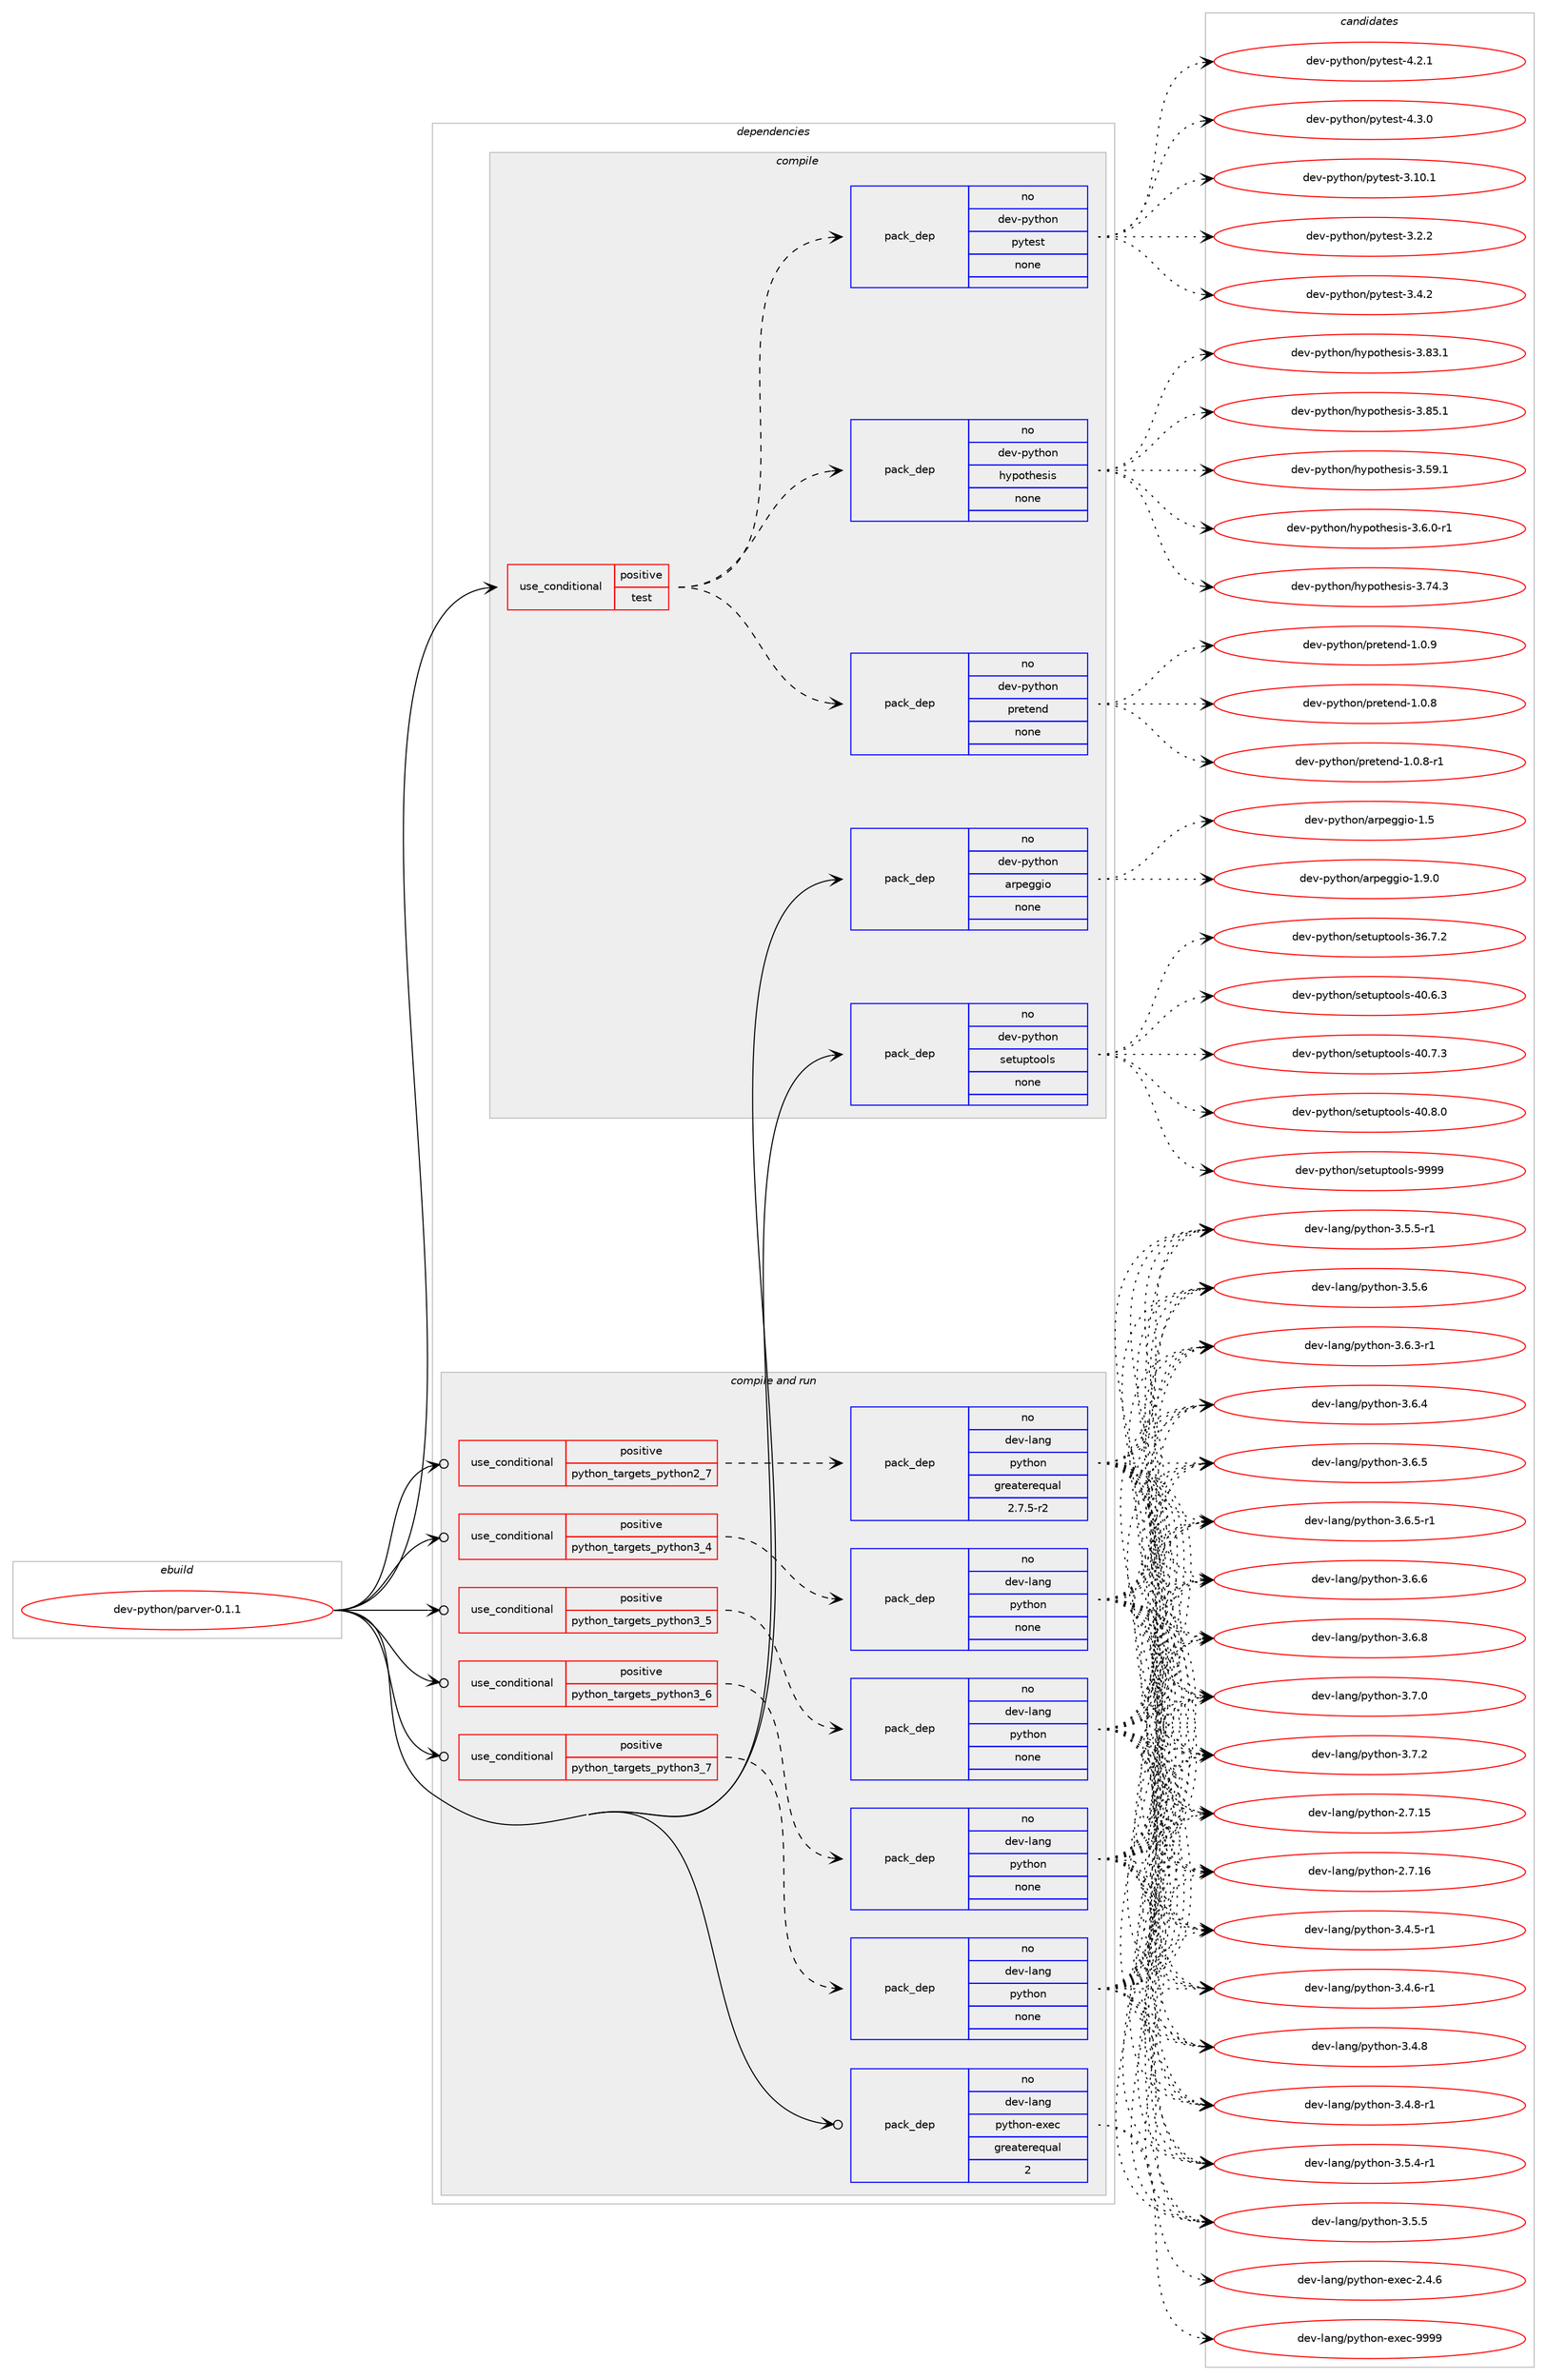digraph prolog {

# *************
# Graph options
# *************

newrank=true;
concentrate=true;
compound=true;
graph [rankdir=LR,fontname=Helvetica,fontsize=10,ranksep=1.5];#, ranksep=2.5, nodesep=0.2];
edge  [arrowhead=vee];
node  [fontname=Helvetica,fontsize=10];

# **********
# The ebuild
# **********

subgraph cluster_leftcol {
color=gray;
rank=same;
label=<<i>ebuild</i>>;
id [label="dev-python/parver-0.1.1", color=red, width=4, href="../dev-python/parver-0.1.1.svg"];
}

# ****************
# The dependencies
# ****************

subgraph cluster_midcol {
color=gray;
label=<<i>dependencies</i>>;
subgraph cluster_compile {
fillcolor="#eeeeee";
style=filled;
label=<<i>compile</i>>;
subgraph cond379029 {
dependency1424393 [label=<<TABLE BORDER="0" CELLBORDER="1" CELLSPACING="0" CELLPADDING="4"><TR><TD ROWSPAN="3" CELLPADDING="10">use_conditional</TD></TR><TR><TD>positive</TD></TR><TR><TD>test</TD></TR></TABLE>>, shape=none, color=red];
subgraph pack1022054 {
dependency1424394 [label=<<TABLE BORDER="0" CELLBORDER="1" CELLSPACING="0" CELLPADDING="4" WIDTH="220"><TR><TD ROWSPAN="6" CELLPADDING="30">pack_dep</TD></TR><TR><TD WIDTH="110">no</TD></TR><TR><TD>dev-python</TD></TR><TR><TD>hypothesis</TD></TR><TR><TD>none</TD></TR><TR><TD></TD></TR></TABLE>>, shape=none, color=blue];
}
dependency1424393:e -> dependency1424394:w [weight=20,style="dashed",arrowhead="vee"];
subgraph pack1022055 {
dependency1424395 [label=<<TABLE BORDER="0" CELLBORDER="1" CELLSPACING="0" CELLPADDING="4" WIDTH="220"><TR><TD ROWSPAN="6" CELLPADDING="30">pack_dep</TD></TR><TR><TD WIDTH="110">no</TD></TR><TR><TD>dev-python</TD></TR><TR><TD>pytest</TD></TR><TR><TD>none</TD></TR><TR><TD></TD></TR></TABLE>>, shape=none, color=blue];
}
dependency1424393:e -> dependency1424395:w [weight=20,style="dashed",arrowhead="vee"];
subgraph pack1022056 {
dependency1424396 [label=<<TABLE BORDER="0" CELLBORDER="1" CELLSPACING="0" CELLPADDING="4" WIDTH="220"><TR><TD ROWSPAN="6" CELLPADDING="30">pack_dep</TD></TR><TR><TD WIDTH="110">no</TD></TR><TR><TD>dev-python</TD></TR><TR><TD>pretend</TD></TR><TR><TD>none</TD></TR><TR><TD></TD></TR></TABLE>>, shape=none, color=blue];
}
dependency1424393:e -> dependency1424396:w [weight=20,style="dashed",arrowhead="vee"];
}
id:e -> dependency1424393:w [weight=20,style="solid",arrowhead="vee"];
subgraph pack1022057 {
dependency1424397 [label=<<TABLE BORDER="0" CELLBORDER="1" CELLSPACING="0" CELLPADDING="4" WIDTH="220"><TR><TD ROWSPAN="6" CELLPADDING="30">pack_dep</TD></TR><TR><TD WIDTH="110">no</TD></TR><TR><TD>dev-python</TD></TR><TR><TD>arpeggio</TD></TR><TR><TD>none</TD></TR><TR><TD></TD></TR></TABLE>>, shape=none, color=blue];
}
id:e -> dependency1424397:w [weight=20,style="solid",arrowhead="vee"];
subgraph pack1022058 {
dependency1424398 [label=<<TABLE BORDER="0" CELLBORDER="1" CELLSPACING="0" CELLPADDING="4" WIDTH="220"><TR><TD ROWSPAN="6" CELLPADDING="30">pack_dep</TD></TR><TR><TD WIDTH="110">no</TD></TR><TR><TD>dev-python</TD></TR><TR><TD>setuptools</TD></TR><TR><TD>none</TD></TR><TR><TD></TD></TR></TABLE>>, shape=none, color=blue];
}
id:e -> dependency1424398:w [weight=20,style="solid",arrowhead="vee"];
}
subgraph cluster_compileandrun {
fillcolor="#eeeeee";
style=filled;
label=<<i>compile and run</i>>;
subgraph cond379030 {
dependency1424399 [label=<<TABLE BORDER="0" CELLBORDER="1" CELLSPACING="0" CELLPADDING="4"><TR><TD ROWSPAN="3" CELLPADDING="10">use_conditional</TD></TR><TR><TD>positive</TD></TR><TR><TD>python_targets_python2_7</TD></TR></TABLE>>, shape=none, color=red];
subgraph pack1022059 {
dependency1424400 [label=<<TABLE BORDER="0" CELLBORDER="1" CELLSPACING="0" CELLPADDING="4" WIDTH="220"><TR><TD ROWSPAN="6" CELLPADDING="30">pack_dep</TD></TR><TR><TD WIDTH="110">no</TD></TR><TR><TD>dev-lang</TD></TR><TR><TD>python</TD></TR><TR><TD>greaterequal</TD></TR><TR><TD>2.7.5-r2</TD></TR></TABLE>>, shape=none, color=blue];
}
dependency1424399:e -> dependency1424400:w [weight=20,style="dashed",arrowhead="vee"];
}
id:e -> dependency1424399:w [weight=20,style="solid",arrowhead="odotvee"];
subgraph cond379031 {
dependency1424401 [label=<<TABLE BORDER="0" CELLBORDER="1" CELLSPACING="0" CELLPADDING="4"><TR><TD ROWSPAN="3" CELLPADDING="10">use_conditional</TD></TR><TR><TD>positive</TD></TR><TR><TD>python_targets_python3_4</TD></TR></TABLE>>, shape=none, color=red];
subgraph pack1022060 {
dependency1424402 [label=<<TABLE BORDER="0" CELLBORDER="1" CELLSPACING="0" CELLPADDING="4" WIDTH="220"><TR><TD ROWSPAN="6" CELLPADDING="30">pack_dep</TD></TR><TR><TD WIDTH="110">no</TD></TR><TR><TD>dev-lang</TD></TR><TR><TD>python</TD></TR><TR><TD>none</TD></TR><TR><TD></TD></TR></TABLE>>, shape=none, color=blue];
}
dependency1424401:e -> dependency1424402:w [weight=20,style="dashed",arrowhead="vee"];
}
id:e -> dependency1424401:w [weight=20,style="solid",arrowhead="odotvee"];
subgraph cond379032 {
dependency1424403 [label=<<TABLE BORDER="0" CELLBORDER="1" CELLSPACING="0" CELLPADDING="4"><TR><TD ROWSPAN="3" CELLPADDING="10">use_conditional</TD></TR><TR><TD>positive</TD></TR><TR><TD>python_targets_python3_5</TD></TR></TABLE>>, shape=none, color=red];
subgraph pack1022061 {
dependency1424404 [label=<<TABLE BORDER="0" CELLBORDER="1" CELLSPACING="0" CELLPADDING="4" WIDTH="220"><TR><TD ROWSPAN="6" CELLPADDING="30">pack_dep</TD></TR><TR><TD WIDTH="110">no</TD></TR><TR><TD>dev-lang</TD></TR><TR><TD>python</TD></TR><TR><TD>none</TD></TR><TR><TD></TD></TR></TABLE>>, shape=none, color=blue];
}
dependency1424403:e -> dependency1424404:w [weight=20,style="dashed",arrowhead="vee"];
}
id:e -> dependency1424403:w [weight=20,style="solid",arrowhead="odotvee"];
subgraph cond379033 {
dependency1424405 [label=<<TABLE BORDER="0" CELLBORDER="1" CELLSPACING="0" CELLPADDING="4"><TR><TD ROWSPAN="3" CELLPADDING="10">use_conditional</TD></TR><TR><TD>positive</TD></TR><TR><TD>python_targets_python3_6</TD></TR></TABLE>>, shape=none, color=red];
subgraph pack1022062 {
dependency1424406 [label=<<TABLE BORDER="0" CELLBORDER="1" CELLSPACING="0" CELLPADDING="4" WIDTH="220"><TR><TD ROWSPAN="6" CELLPADDING="30">pack_dep</TD></TR><TR><TD WIDTH="110">no</TD></TR><TR><TD>dev-lang</TD></TR><TR><TD>python</TD></TR><TR><TD>none</TD></TR><TR><TD></TD></TR></TABLE>>, shape=none, color=blue];
}
dependency1424405:e -> dependency1424406:w [weight=20,style="dashed",arrowhead="vee"];
}
id:e -> dependency1424405:w [weight=20,style="solid",arrowhead="odotvee"];
subgraph cond379034 {
dependency1424407 [label=<<TABLE BORDER="0" CELLBORDER="1" CELLSPACING="0" CELLPADDING="4"><TR><TD ROWSPAN="3" CELLPADDING="10">use_conditional</TD></TR><TR><TD>positive</TD></TR><TR><TD>python_targets_python3_7</TD></TR></TABLE>>, shape=none, color=red];
subgraph pack1022063 {
dependency1424408 [label=<<TABLE BORDER="0" CELLBORDER="1" CELLSPACING="0" CELLPADDING="4" WIDTH="220"><TR><TD ROWSPAN="6" CELLPADDING="30">pack_dep</TD></TR><TR><TD WIDTH="110">no</TD></TR><TR><TD>dev-lang</TD></TR><TR><TD>python</TD></TR><TR><TD>none</TD></TR><TR><TD></TD></TR></TABLE>>, shape=none, color=blue];
}
dependency1424407:e -> dependency1424408:w [weight=20,style="dashed",arrowhead="vee"];
}
id:e -> dependency1424407:w [weight=20,style="solid",arrowhead="odotvee"];
subgraph pack1022064 {
dependency1424409 [label=<<TABLE BORDER="0" CELLBORDER="1" CELLSPACING="0" CELLPADDING="4" WIDTH="220"><TR><TD ROWSPAN="6" CELLPADDING="30">pack_dep</TD></TR><TR><TD WIDTH="110">no</TD></TR><TR><TD>dev-lang</TD></TR><TR><TD>python-exec</TD></TR><TR><TD>greaterequal</TD></TR><TR><TD>2</TD></TR></TABLE>>, shape=none, color=blue];
}
id:e -> dependency1424409:w [weight=20,style="solid",arrowhead="odotvee"];
}
subgraph cluster_run {
fillcolor="#eeeeee";
style=filled;
label=<<i>run</i>>;
}
}

# **************
# The candidates
# **************

subgraph cluster_choices {
rank=same;
color=gray;
label=<<i>candidates</i>>;

subgraph choice1022054 {
color=black;
nodesep=1;
choice100101118451121211161041111104710412111211111610410111510511545514653574649 [label="dev-python/hypothesis-3.59.1", color=red, width=4,href="../dev-python/hypothesis-3.59.1.svg"];
choice10010111845112121116104111110471041211121111161041011151051154551465446484511449 [label="dev-python/hypothesis-3.6.0-r1", color=red, width=4,href="../dev-python/hypothesis-3.6.0-r1.svg"];
choice100101118451121211161041111104710412111211111610410111510511545514655524651 [label="dev-python/hypothesis-3.74.3", color=red, width=4,href="../dev-python/hypothesis-3.74.3.svg"];
choice100101118451121211161041111104710412111211111610410111510511545514656514649 [label="dev-python/hypothesis-3.83.1", color=red, width=4,href="../dev-python/hypothesis-3.83.1.svg"];
choice100101118451121211161041111104710412111211111610410111510511545514656534649 [label="dev-python/hypothesis-3.85.1", color=red, width=4,href="../dev-python/hypothesis-3.85.1.svg"];
dependency1424394:e -> choice100101118451121211161041111104710412111211111610410111510511545514653574649:w [style=dotted,weight="100"];
dependency1424394:e -> choice10010111845112121116104111110471041211121111161041011151051154551465446484511449:w [style=dotted,weight="100"];
dependency1424394:e -> choice100101118451121211161041111104710412111211111610410111510511545514655524651:w [style=dotted,weight="100"];
dependency1424394:e -> choice100101118451121211161041111104710412111211111610410111510511545514656514649:w [style=dotted,weight="100"];
dependency1424394:e -> choice100101118451121211161041111104710412111211111610410111510511545514656534649:w [style=dotted,weight="100"];
}
subgraph choice1022055 {
color=black;
nodesep=1;
choice100101118451121211161041111104711212111610111511645514649484649 [label="dev-python/pytest-3.10.1", color=red, width=4,href="../dev-python/pytest-3.10.1.svg"];
choice1001011184511212111610411111047112121116101115116455146504650 [label="dev-python/pytest-3.2.2", color=red, width=4,href="../dev-python/pytest-3.2.2.svg"];
choice1001011184511212111610411111047112121116101115116455146524650 [label="dev-python/pytest-3.4.2", color=red, width=4,href="../dev-python/pytest-3.4.2.svg"];
choice1001011184511212111610411111047112121116101115116455246504649 [label="dev-python/pytest-4.2.1", color=red, width=4,href="../dev-python/pytest-4.2.1.svg"];
choice1001011184511212111610411111047112121116101115116455246514648 [label="dev-python/pytest-4.3.0", color=red, width=4,href="../dev-python/pytest-4.3.0.svg"];
dependency1424395:e -> choice100101118451121211161041111104711212111610111511645514649484649:w [style=dotted,weight="100"];
dependency1424395:e -> choice1001011184511212111610411111047112121116101115116455146504650:w [style=dotted,weight="100"];
dependency1424395:e -> choice1001011184511212111610411111047112121116101115116455146524650:w [style=dotted,weight="100"];
dependency1424395:e -> choice1001011184511212111610411111047112121116101115116455246504649:w [style=dotted,weight="100"];
dependency1424395:e -> choice1001011184511212111610411111047112121116101115116455246514648:w [style=dotted,weight="100"];
}
subgraph choice1022056 {
color=black;
nodesep=1;
choice1001011184511212111610411111047112114101116101110100454946484656 [label="dev-python/pretend-1.0.8", color=red, width=4,href="../dev-python/pretend-1.0.8.svg"];
choice10010111845112121116104111110471121141011161011101004549464846564511449 [label="dev-python/pretend-1.0.8-r1", color=red, width=4,href="../dev-python/pretend-1.0.8-r1.svg"];
choice1001011184511212111610411111047112114101116101110100454946484657 [label="dev-python/pretend-1.0.9", color=red, width=4,href="../dev-python/pretend-1.0.9.svg"];
dependency1424396:e -> choice1001011184511212111610411111047112114101116101110100454946484656:w [style=dotted,weight="100"];
dependency1424396:e -> choice10010111845112121116104111110471121141011161011101004549464846564511449:w [style=dotted,weight="100"];
dependency1424396:e -> choice1001011184511212111610411111047112114101116101110100454946484657:w [style=dotted,weight="100"];
}
subgraph choice1022057 {
color=black;
nodesep=1;
choice10010111845112121116104111110479711411210110310310511145494653 [label="dev-python/arpeggio-1.5", color=red, width=4,href="../dev-python/arpeggio-1.5.svg"];
choice100101118451121211161041111104797114112101103103105111454946574648 [label="dev-python/arpeggio-1.9.0", color=red, width=4,href="../dev-python/arpeggio-1.9.0.svg"];
dependency1424397:e -> choice10010111845112121116104111110479711411210110310310511145494653:w [style=dotted,weight="100"];
dependency1424397:e -> choice100101118451121211161041111104797114112101103103105111454946574648:w [style=dotted,weight="100"];
}
subgraph choice1022058 {
color=black;
nodesep=1;
choice100101118451121211161041111104711510111611711211611111110811545515446554650 [label="dev-python/setuptools-36.7.2", color=red, width=4,href="../dev-python/setuptools-36.7.2.svg"];
choice100101118451121211161041111104711510111611711211611111110811545524846544651 [label="dev-python/setuptools-40.6.3", color=red, width=4,href="../dev-python/setuptools-40.6.3.svg"];
choice100101118451121211161041111104711510111611711211611111110811545524846554651 [label="dev-python/setuptools-40.7.3", color=red, width=4,href="../dev-python/setuptools-40.7.3.svg"];
choice100101118451121211161041111104711510111611711211611111110811545524846564648 [label="dev-python/setuptools-40.8.0", color=red, width=4,href="../dev-python/setuptools-40.8.0.svg"];
choice10010111845112121116104111110471151011161171121161111111081154557575757 [label="dev-python/setuptools-9999", color=red, width=4,href="../dev-python/setuptools-9999.svg"];
dependency1424398:e -> choice100101118451121211161041111104711510111611711211611111110811545515446554650:w [style=dotted,weight="100"];
dependency1424398:e -> choice100101118451121211161041111104711510111611711211611111110811545524846544651:w [style=dotted,weight="100"];
dependency1424398:e -> choice100101118451121211161041111104711510111611711211611111110811545524846554651:w [style=dotted,weight="100"];
dependency1424398:e -> choice100101118451121211161041111104711510111611711211611111110811545524846564648:w [style=dotted,weight="100"];
dependency1424398:e -> choice10010111845112121116104111110471151011161171121161111111081154557575757:w [style=dotted,weight="100"];
}
subgraph choice1022059 {
color=black;
nodesep=1;
choice10010111845108971101034711212111610411111045504655464953 [label="dev-lang/python-2.7.15", color=red, width=4,href="../dev-lang/python-2.7.15.svg"];
choice10010111845108971101034711212111610411111045504655464954 [label="dev-lang/python-2.7.16", color=red, width=4,href="../dev-lang/python-2.7.16.svg"];
choice1001011184510897110103471121211161041111104551465246534511449 [label="dev-lang/python-3.4.5-r1", color=red, width=4,href="../dev-lang/python-3.4.5-r1.svg"];
choice1001011184510897110103471121211161041111104551465246544511449 [label="dev-lang/python-3.4.6-r1", color=red, width=4,href="../dev-lang/python-3.4.6-r1.svg"];
choice100101118451089711010347112121116104111110455146524656 [label="dev-lang/python-3.4.8", color=red, width=4,href="../dev-lang/python-3.4.8.svg"];
choice1001011184510897110103471121211161041111104551465246564511449 [label="dev-lang/python-3.4.8-r1", color=red, width=4,href="../dev-lang/python-3.4.8-r1.svg"];
choice1001011184510897110103471121211161041111104551465346524511449 [label="dev-lang/python-3.5.4-r1", color=red, width=4,href="../dev-lang/python-3.5.4-r1.svg"];
choice100101118451089711010347112121116104111110455146534653 [label="dev-lang/python-3.5.5", color=red, width=4,href="../dev-lang/python-3.5.5.svg"];
choice1001011184510897110103471121211161041111104551465346534511449 [label="dev-lang/python-3.5.5-r1", color=red, width=4,href="../dev-lang/python-3.5.5-r1.svg"];
choice100101118451089711010347112121116104111110455146534654 [label="dev-lang/python-3.5.6", color=red, width=4,href="../dev-lang/python-3.5.6.svg"];
choice1001011184510897110103471121211161041111104551465446514511449 [label="dev-lang/python-3.6.3-r1", color=red, width=4,href="../dev-lang/python-3.6.3-r1.svg"];
choice100101118451089711010347112121116104111110455146544652 [label="dev-lang/python-3.6.4", color=red, width=4,href="../dev-lang/python-3.6.4.svg"];
choice100101118451089711010347112121116104111110455146544653 [label="dev-lang/python-3.6.5", color=red, width=4,href="../dev-lang/python-3.6.5.svg"];
choice1001011184510897110103471121211161041111104551465446534511449 [label="dev-lang/python-3.6.5-r1", color=red, width=4,href="../dev-lang/python-3.6.5-r1.svg"];
choice100101118451089711010347112121116104111110455146544654 [label="dev-lang/python-3.6.6", color=red, width=4,href="../dev-lang/python-3.6.6.svg"];
choice100101118451089711010347112121116104111110455146544656 [label="dev-lang/python-3.6.8", color=red, width=4,href="../dev-lang/python-3.6.8.svg"];
choice100101118451089711010347112121116104111110455146554648 [label="dev-lang/python-3.7.0", color=red, width=4,href="../dev-lang/python-3.7.0.svg"];
choice100101118451089711010347112121116104111110455146554650 [label="dev-lang/python-3.7.2", color=red, width=4,href="../dev-lang/python-3.7.2.svg"];
dependency1424400:e -> choice10010111845108971101034711212111610411111045504655464953:w [style=dotted,weight="100"];
dependency1424400:e -> choice10010111845108971101034711212111610411111045504655464954:w [style=dotted,weight="100"];
dependency1424400:e -> choice1001011184510897110103471121211161041111104551465246534511449:w [style=dotted,weight="100"];
dependency1424400:e -> choice1001011184510897110103471121211161041111104551465246544511449:w [style=dotted,weight="100"];
dependency1424400:e -> choice100101118451089711010347112121116104111110455146524656:w [style=dotted,weight="100"];
dependency1424400:e -> choice1001011184510897110103471121211161041111104551465246564511449:w [style=dotted,weight="100"];
dependency1424400:e -> choice1001011184510897110103471121211161041111104551465346524511449:w [style=dotted,weight="100"];
dependency1424400:e -> choice100101118451089711010347112121116104111110455146534653:w [style=dotted,weight="100"];
dependency1424400:e -> choice1001011184510897110103471121211161041111104551465346534511449:w [style=dotted,weight="100"];
dependency1424400:e -> choice100101118451089711010347112121116104111110455146534654:w [style=dotted,weight="100"];
dependency1424400:e -> choice1001011184510897110103471121211161041111104551465446514511449:w [style=dotted,weight="100"];
dependency1424400:e -> choice100101118451089711010347112121116104111110455146544652:w [style=dotted,weight="100"];
dependency1424400:e -> choice100101118451089711010347112121116104111110455146544653:w [style=dotted,weight="100"];
dependency1424400:e -> choice1001011184510897110103471121211161041111104551465446534511449:w [style=dotted,weight="100"];
dependency1424400:e -> choice100101118451089711010347112121116104111110455146544654:w [style=dotted,weight="100"];
dependency1424400:e -> choice100101118451089711010347112121116104111110455146544656:w [style=dotted,weight="100"];
dependency1424400:e -> choice100101118451089711010347112121116104111110455146554648:w [style=dotted,weight="100"];
dependency1424400:e -> choice100101118451089711010347112121116104111110455146554650:w [style=dotted,weight="100"];
}
subgraph choice1022060 {
color=black;
nodesep=1;
choice10010111845108971101034711212111610411111045504655464953 [label="dev-lang/python-2.7.15", color=red, width=4,href="../dev-lang/python-2.7.15.svg"];
choice10010111845108971101034711212111610411111045504655464954 [label="dev-lang/python-2.7.16", color=red, width=4,href="../dev-lang/python-2.7.16.svg"];
choice1001011184510897110103471121211161041111104551465246534511449 [label="dev-lang/python-3.4.5-r1", color=red, width=4,href="../dev-lang/python-3.4.5-r1.svg"];
choice1001011184510897110103471121211161041111104551465246544511449 [label="dev-lang/python-3.4.6-r1", color=red, width=4,href="../dev-lang/python-3.4.6-r1.svg"];
choice100101118451089711010347112121116104111110455146524656 [label="dev-lang/python-3.4.8", color=red, width=4,href="../dev-lang/python-3.4.8.svg"];
choice1001011184510897110103471121211161041111104551465246564511449 [label="dev-lang/python-3.4.8-r1", color=red, width=4,href="../dev-lang/python-3.4.8-r1.svg"];
choice1001011184510897110103471121211161041111104551465346524511449 [label="dev-lang/python-3.5.4-r1", color=red, width=4,href="../dev-lang/python-3.5.4-r1.svg"];
choice100101118451089711010347112121116104111110455146534653 [label="dev-lang/python-3.5.5", color=red, width=4,href="../dev-lang/python-3.5.5.svg"];
choice1001011184510897110103471121211161041111104551465346534511449 [label="dev-lang/python-3.5.5-r1", color=red, width=4,href="../dev-lang/python-3.5.5-r1.svg"];
choice100101118451089711010347112121116104111110455146534654 [label="dev-lang/python-3.5.6", color=red, width=4,href="../dev-lang/python-3.5.6.svg"];
choice1001011184510897110103471121211161041111104551465446514511449 [label="dev-lang/python-3.6.3-r1", color=red, width=4,href="../dev-lang/python-3.6.3-r1.svg"];
choice100101118451089711010347112121116104111110455146544652 [label="dev-lang/python-3.6.4", color=red, width=4,href="../dev-lang/python-3.6.4.svg"];
choice100101118451089711010347112121116104111110455146544653 [label="dev-lang/python-3.6.5", color=red, width=4,href="../dev-lang/python-3.6.5.svg"];
choice1001011184510897110103471121211161041111104551465446534511449 [label="dev-lang/python-3.6.5-r1", color=red, width=4,href="../dev-lang/python-3.6.5-r1.svg"];
choice100101118451089711010347112121116104111110455146544654 [label="dev-lang/python-3.6.6", color=red, width=4,href="../dev-lang/python-3.6.6.svg"];
choice100101118451089711010347112121116104111110455146544656 [label="dev-lang/python-3.6.8", color=red, width=4,href="../dev-lang/python-3.6.8.svg"];
choice100101118451089711010347112121116104111110455146554648 [label="dev-lang/python-3.7.0", color=red, width=4,href="../dev-lang/python-3.7.0.svg"];
choice100101118451089711010347112121116104111110455146554650 [label="dev-lang/python-3.7.2", color=red, width=4,href="../dev-lang/python-3.7.2.svg"];
dependency1424402:e -> choice10010111845108971101034711212111610411111045504655464953:w [style=dotted,weight="100"];
dependency1424402:e -> choice10010111845108971101034711212111610411111045504655464954:w [style=dotted,weight="100"];
dependency1424402:e -> choice1001011184510897110103471121211161041111104551465246534511449:w [style=dotted,weight="100"];
dependency1424402:e -> choice1001011184510897110103471121211161041111104551465246544511449:w [style=dotted,weight="100"];
dependency1424402:e -> choice100101118451089711010347112121116104111110455146524656:w [style=dotted,weight="100"];
dependency1424402:e -> choice1001011184510897110103471121211161041111104551465246564511449:w [style=dotted,weight="100"];
dependency1424402:e -> choice1001011184510897110103471121211161041111104551465346524511449:w [style=dotted,weight="100"];
dependency1424402:e -> choice100101118451089711010347112121116104111110455146534653:w [style=dotted,weight="100"];
dependency1424402:e -> choice1001011184510897110103471121211161041111104551465346534511449:w [style=dotted,weight="100"];
dependency1424402:e -> choice100101118451089711010347112121116104111110455146534654:w [style=dotted,weight="100"];
dependency1424402:e -> choice1001011184510897110103471121211161041111104551465446514511449:w [style=dotted,weight="100"];
dependency1424402:e -> choice100101118451089711010347112121116104111110455146544652:w [style=dotted,weight="100"];
dependency1424402:e -> choice100101118451089711010347112121116104111110455146544653:w [style=dotted,weight="100"];
dependency1424402:e -> choice1001011184510897110103471121211161041111104551465446534511449:w [style=dotted,weight="100"];
dependency1424402:e -> choice100101118451089711010347112121116104111110455146544654:w [style=dotted,weight="100"];
dependency1424402:e -> choice100101118451089711010347112121116104111110455146544656:w [style=dotted,weight="100"];
dependency1424402:e -> choice100101118451089711010347112121116104111110455146554648:w [style=dotted,weight="100"];
dependency1424402:e -> choice100101118451089711010347112121116104111110455146554650:w [style=dotted,weight="100"];
}
subgraph choice1022061 {
color=black;
nodesep=1;
choice10010111845108971101034711212111610411111045504655464953 [label="dev-lang/python-2.7.15", color=red, width=4,href="../dev-lang/python-2.7.15.svg"];
choice10010111845108971101034711212111610411111045504655464954 [label="dev-lang/python-2.7.16", color=red, width=4,href="../dev-lang/python-2.7.16.svg"];
choice1001011184510897110103471121211161041111104551465246534511449 [label="dev-lang/python-3.4.5-r1", color=red, width=4,href="../dev-lang/python-3.4.5-r1.svg"];
choice1001011184510897110103471121211161041111104551465246544511449 [label="dev-lang/python-3.4.6-r1", color=red, width=4,href="../dev-lang/python-3.4.6-r1.svg"];
choice100101118451089711010347112121116104111110455146524656 [label="dev-lang/python-3.4.8", color=red, width=4,href="../dev-lang/python-3.4.8.svg"];
choice1001011184510897110103471121211161041111104551465246564511449 [label="dev-lang/python-3.4.8-r1", color=red, width=4,href="../dev-lang/python-3.4.8-r1.svg"];
choice1001011184510897110103471121211161041111104551465346524511449 [label="dev-lang/python-3.5.4-r1", color=red, width=4,href="../dev-lang/python-3.5.4-r1.svg"];
choice100101118451089711010347112121116104111110455146534653 [label="dev-lang/python-3.5.5", color=red, width=4,href="../dev-lang/python-3.5.5.svg"];
choice1001011184510897110103471121211161041111104551465346534511449 [label="dev-lang/python-3.5.5-r1", color=red, width=4,href="../dev-lang/python-3.5.5-r1.svg"];
choice100101118451089711010347112121116104111110455146534654 [label="dev-lang/python-3.5.6", color=red, width=4,href="../dev-lang/python-3.5.6.svg"];
choice1001011184510897110103471121211161041111104551465446514511449 [label="dev-lang/python-3.6.3-r1", color=red, width=4,href="../dev-lang/python-3.6.3-r1.svg"];
choice100101118451089711010347112121116104111110455146544652 [label="dev-lang/python-3.6.4", color=red, width=4,href="../dev-lang/python-3.6.4.svg"];
choice100101118451089711010347112121116104111110455146544653 [label="dev-lang/python-3.6.5", color=red, width=4,href="../dev-lang/python-3.6.5.svg"];
choice1001011184510897110103471121211161041111104551465446534511449 [label="dev-lang/python-3.6.5-r1", color=red, width=4,href="../dev-lang/python-3.6.5-r1.svg"];
choice100101118451089711010347112121116104111110455146544654 [label="dev-lang/python-3.6.6", color=red, width=4,href="../dev-lang/python-3.6.6.svg"];
choice100101118451089711010347112121116104111110455146544656 [label="dev-lang/python-3.6.8", color=red, width=4,href="../dev-lang/python-3.6.8.svg"];
choice100101118451089711010347112121116104111110455146554648 [label="dev-lang/python-3.7.0", color=red, width=4,href="../dev-lang/python-3.7.0.svg"];
choice100101118451089711010347112121116104111110455146554650 [label="dev-lang/python-3.7.2", color=red, width=4,href="../dev-lang/python-3.7.2.svg"];
dependency1424404:e -> choice10010111845108971101034711212111610411111045504655464953:w [style=dotted,weight="100"];
dependency1424404:e -> choice10010111845108971101034711212111610411111045504655464954:w [style=dotted,weight="100"];
dependency1424404:e -> choice1001011184510897110103471121211161041111104551465246534511449:w [style=dotted,weight="100"];
dependency1424404:e -> choice1001011184510897110103471121211161041111104551465246544511449:w [style=dotted,weight="100"];
dependency1424404:e -> choice100101118451089711010347112121116104111110455146524656:w [style=dotted,weight="100"];
dependency1424404:e -> choice1001011184510897110103471121211161041111104551465246564511449:w [style=dotted,weight="100"];
dependency1424404:e -> choice1001011184510897110103471121211161041111104551465346524511449:w [style=dotted,weight="100"];
dependency1424404:e -> choice100101118451089711010347112121116104111110455146534653:w [style=dotted,weight="100"];
dependency1424404:e -> choice1001011184510897110103471121211161041111104551465346534511449:w [style=dotted,weight="100"];
dependency1424404:e -> choice100101118451089711010347112121116104111110455146534654:w [style=dotted,weight="100"];
dependency1424404:e -> choice1001011184510897110103471121211161041111104551465446514511449:w [style=dotted,weight="100"];
dependency1424404:e -> choice100101118451089711010347112121116104111110455146544652:w [style=dotted,weight="100"];
dependency1424404:e -> choice100101118451089711010347112121116104111110455146544653:w [style=dotted,weight="100"];
dependency1424404:e -> choice1001011184510897110103471121211161041111104551465446534511449:w [style=dotted,weight="100"];
dependency1424404:e -> choice100101118451089711010347112121116104111110455146544654:w [style=dotted,weight="100"];
dependency1424404:e -> choice100101118451089711010347112121116104111110455146544656:w [style=dotted,weight="100"];
dependency1424404:e -> choice100101118451089711010347112121116104111110455146554648:w [style=dotted,weight="100"];
dependency1424404:e -> choice100101118451089711010347112121116104111110455146554650:w [style=dotted,weight="100"];
}
subgraph choice1022062 {
color=black;
nodesep=1;
choice10010111845108971101034711212111610411111045504655464953 [label="dev-lang/python-2.7.15", color=red, width=4,href="../dev-lang/python-2.7.15.svg"];
choice10010111845108971101034711212111610411111045504655464954 [label="dev-lang/python-2.7.16", color=red, width=4,href="../dev-lang/python-2.7.16.svg"];
choice1001011184510897110103471121211161041111104551465246534511449 [label="dev-lang/python-3.4.5-r1", color=red, width=4,href="../dev-lang/python-3.4.5-r1.svg"];
choice1001011184510897110103471121211161041111104551465246544511449 [label="dev-lang/python-3.4.6-r1", color=red, width=4,href="../dev-lang/python-3.4.6-r1.svg"];
choice100101118451089711010347112121116104111110455146524656 [label="dev-lang/python-3.4.8", color=red, width=4,href="../dev-lang/python-3.4.8.svg"];
choice1001011184510897110103471121211161041111104551465246564511449 [label="dev-lang/python-3.4.8-r1", color=red, width=4,href="../dev-lang/python-3.4.8-r1.svg"];
choice1001011184510897110103471121211161041111104551465346524511449 [label="dev-lang/python-3.5.4-r1", color=red, width=4,href="../dev-lang/python-3.5.4-r1.svg"];
choice100101118451089711010347112121116104111110455146534653 [label="dev-lang/python-3.5.5", color=red, width=4,href="../dev-lang/python-3.5.5.svg"];
choice1001011184510897110103471121211161041111104551465346534511449 [label="dev-lang/python-3.5.5-r1", color=red, width=4,href="../dev-lang/python-3.5.5-r1.svg"];
choice100101118451089711010347112121116104111110455146534654 [label="dev-lang/python-3.5.6", color=red, width=4,href="../dev-lang/python-3.5.6.svg"];
choice1001011184510897110103471121211161041111104551465446514511449 [label="dev-lang/python-3.6.3-r1", color=red, width=4,href="../dev-lang/python-3.6.3-r1.svg"];
choice100101118451089711010347112121116104111110455146544652 [label="dev-lang/python-3.6.4", color=red, width=4,href="../dev-lang/python-3.6.4.svg"];
choice100101118451089711010347112121116104111110455146544653 [label="dev-lang/python-3.6.5", color=red, width=4,href="../dev-lang/python-3.6.5.svg"];
choice1001011184510897110103471121211161041111104551465446534511449 [label="dev-lang/python-3.6.5-r1", color=red, width=4,href="../dev-lang/python-3.6.5-r1.svg"];
choice100101118451089711010347112121116104111110455146544654 [label="dev-lang/python-3.6.6", color=red, width=4,href="../dev-lang/python-3.6.6.svg"];
choice100101118451089711010347112121116104111110455146544656 [label="dev-lang/python-3.6.8", color=red, width=4,href="../dev-lang/python-3.6.8.svg"];
choice100101118451089711010347112121116104111110455146554648 [label="dev-lang/python-3.7.0", color=red, width=4,href="../dev-lang/python-3.7.0.svg"];
choice100101118451089711010347112121116104111110455146554650 [label="dev-lang/python-3.7.2", color=red, width=4,href="../dev-lang/python-3.7.2.svg"];
dependency1424406:e -> choice10010111845108971101034711212111610411111045504655464953:w [style=dotted,weight="100"];
dependency1424406:e -> choice10010111845108971101034711212111610411111045504655464954:w [style=dotted,weight="100"];
dependency1424406:e -> choice1001011184510897110103471121211161041111104551465246534511449:w [style=dotted,weight="100"];
dependency1424406:e -> choice1001011184510897110103471121211161041111104551465246544511449:w [style=dotted,weight="100"];
dependency1424406:e -> choice100101118451089711010347112121116104111110455146524656:w [style=dotted,weight="100"];
dependency1424406:e -> choice1001011184510897110103471121211161041111104551465246564511449:w [style=dotted,weight="100"];
dependency1424406:e -> choice1001011184510897110103471121211161041111104551465346524511449:w [style=dotted,weight="100"];
dependency1424406:e -> choice100101118451089711010347112121116104111110455146534653:w [style=dotted,weight="100"];
dependency1424406:e -> choice1001011184510897110103471121211161041111104551465346534511449:w [style=dotted,weight="100"];
dependency1424406:e -> choice100101118451089711010347112121116104111110455146534654:w [style=dotted,weight="100"];
dependency1424406:e -> choice1001011184510897110103471121211161041111104551465446514511449:w [style=dotted,weight="100"];
dependency1424406:e -> choice100101118451089711010347112121116104111110455146544652:w [style=dotted,weight="100"];
dependency1424406:e -> choice100101118451089711010347112121116104111110455146544653:w [style=dotted,weight="100"];
dependency1424406:e -> choice1001011184510897110103471121211161041111104551465446534511449:w [style=dotted,weight="100"];
dependency1424406:e -> choice100101118451089711010347112121116104111110455146544654:w [style=dotted,weight="100"];
dependency1424406:e -> choice100101118451089711010347112121116104111110455146544656:w [style=dotted,weight="100"];
dependency1424406:e -> choice100101118451089711010347112121116104111110455146554648:w [style=dotted,weight="100"];
dependency1424406:e -> choice100101118451089711010347112121116104111110455146554650:w [style=dotted,weight="100"];
}
subgraph choice1022063 {
color=black;
nodesep=1;
choice10010111845108971101034711212111610411111045504655464953 [label="dev-lang/python-2.7.15", color=red, width=4,href="../dev-lang/python-2.7.15.svg"];
choice10010111845108971101034711212111610411111045504655464954 [label="dev-lang/python-2.7.16", color=red, width=4,href="../dev-lang/python-2.7.16.svg"];
choice1001011184510897110103471121211161041111104551465246534511449 [label="dev-lang/python-3.4.5-r1", color=red, width=4,href="../dev-lang/python-3.4.5-r1.svg"];
choice1001011184510897110103471121211161041111104551465246544511449 [label="dev-lang/python-3.4.6-r1", color=red, width=4,href="../dev-lang/python-3.4.6-r1.svg"];
choice100101118451089711010347112121116104111110455146524656 [label="dev-lang/python-3.4.8", color=red, width=4,href="../dev-lang/python-3.4.8.svg"];
choice1001011184510897110103471121211161041111104551465246564511449 [label="dev-lang/python-3.4.8-r1", color=red, width=4,href="../dev-lang/python-3.4.8-r1.svg"];
choice1001011184510897110103471121211161041111104551465346524511449 [label="dev-lang/python-3.5.4-r1", color=red, width=4,href="../dev-lang/python-3.5.4-r1.svg"];
choice100101118451089711010347112121116104111110455146534653 [label="dev-lang/python-3.5.5", color=red, width=4,href="../dev-lang/python-3.5.5.svg"];
choice1001011184510897110103471121211161041111104551465346534511449 [label="dev-lang/python-3.5.5-r1", color=red, width=4,href="../dev-lang/python-3.5.5-r1.svg"];
choice100101118451089711010347112121116104111110455146534654 [label="dev-lang/python-3.5.6", color=red, width=4,href="../dev-lang/python-3.5.6.svg"];
choice1001011184510897110103471121211161041111104551465446514511449 [label="dev-lang/python-3.6.3-r1", color=red, width=4,href="../dev-lang/python-3.6.3-r1.svg"];
choice100101118451089711010347112121116104111110455146544652 [label="dev-lang/python-3.6.4", color=red, width=4,href="../dev-lang/python-3.6.4.svg"];
choice100101118451089711010347112121116104111110455146544653 [label="dev-lang/python-3.6.5", color=red, width=4,href="../dev-lang/python-3.6.5.svg"];
choice1001011184510897110103471121211161041111104551465446534511449 [label="dev-lang/python-3.6.5-r1", color=red, width=4,href="../dev-lang/python-3.6.5-r1.svg"];
choice100101118451089711010347112121116104111110455146544654 [label="dev-lang/python-3.6.6", color=red, width=4,href="../dev-lang/python-3.6.6.svg"];
choice100101118451089711010347112121116104111110455146544656 [label="dev-lang/python-3.6.8", color=red, width=4,href="../dev-lang/python-3.6.8.svg"];
choice100101118451089711010347112121116104111110455146554648 [label="dev-lang/python-3.7.0", color=red, width=4,href="../dev-lang/python-3.7.0.svg"];
choice100101118451089711010347112121116104111110455146554650 [label="dev-lang/python-3.7.2", color=red, width=4,href="../dev-lang/python-3.7.2.svg"];
dependency1424408:e -> choice10010111845108971101034711212111610411111045504655464953:w [style=dotted,weight="100"];
dependency1424408:e -> choice10010111845108971101034711212111610411111045504655464954:w [style=dotted,weight="100"];
dependency1424408:e -> choice1001011184510897110103471121211161041111104551465246534511449:w [style=dotted,weight="100"];
dependency1424408:e -> choice1001011184510897110103471121211161041111104551465246544511449:w [style=dotted,weight="100"];
dependency1424408:e -> choice100101118451089711010347112121116104111110455146524656:w [style=dotted,weight="100"];
dependency1424408:e -> choice1001011184510897110103471121211161041111104551465246564511449:w [style=dotted,weight="100"];
dependency1424408:e -> choice1001011184510897110103471121211161041111104551465346524511449:w [style=dotted,weight="100"];
dependency1424408:e -> choice100101118451089711010347112121116104111110455146534653:w [style=dotted,weight="100"];
dependency1424408:e -> choice1001011184510897110103471121211161041111104551465346534511449:w [style=dotted,weight="100"];
dependency1424408:e -> choice100101118451089711010347112121116104111110455146534654:w [style=dotted,weight="100"];
dependency1424408:e -> choice1001011184510897110103471121211161041111104551465446514511449:w [style=dotted,weight="100"];
dependency1424408:e -> choice100101118451089711010347112121116104111110455146544652:w [style=dotted,weight="100"];
dependency1424408:e -> choice100101118451089711010347112121116104111110455146544653:w [style=dotted,weight="100"];
dependency1424408:e -> choice1001011184510897110103471121211161041111104551465446534511449:w [style=dotted,weight="100"];
dependency1424408:e -> choice100101118451089711010347112121116104111110455146544654:w [style=dotted,weight="100"];
dependency1424408:e -> choice100101118451089711010347112121116104111110455146544656:w [style=dotted,weight="100"];
dependency1424408:e -> choice100101118451089711010347112121116104111110455146554648:w [style=dotted,weight="100"];
dependency1424408:e -> choice100101118451089711010347112121116104111110455146554650:w [style=dotted,weight="100"];
}
subgraph choice1022064 {
color=black;
nodesep=1;
choice1001011184510897110103471121211161041111104510112010199455046524654 [label="dev-lang/python-exec-2.4.6", color=red, width=4,href="../dev-lang/python-exec-2.4.6.svg"];
choice10010111845108971101034711212111610411111045101120101994557575757 [label="dev-lang/python-exec-9999", color=red, width=4,href="../dev-lang/python-exec-9999.svg"];
dependency1424409:e -> choice1001011184510897110103471121211161041111104510112010199455046524654:w [style=dotted,weight="100"];
dependency1424409:e -> choice10010111845108971101034711212111610411111045101120101994557575757:w [style=dotted,weight="100"];
}
}

}
